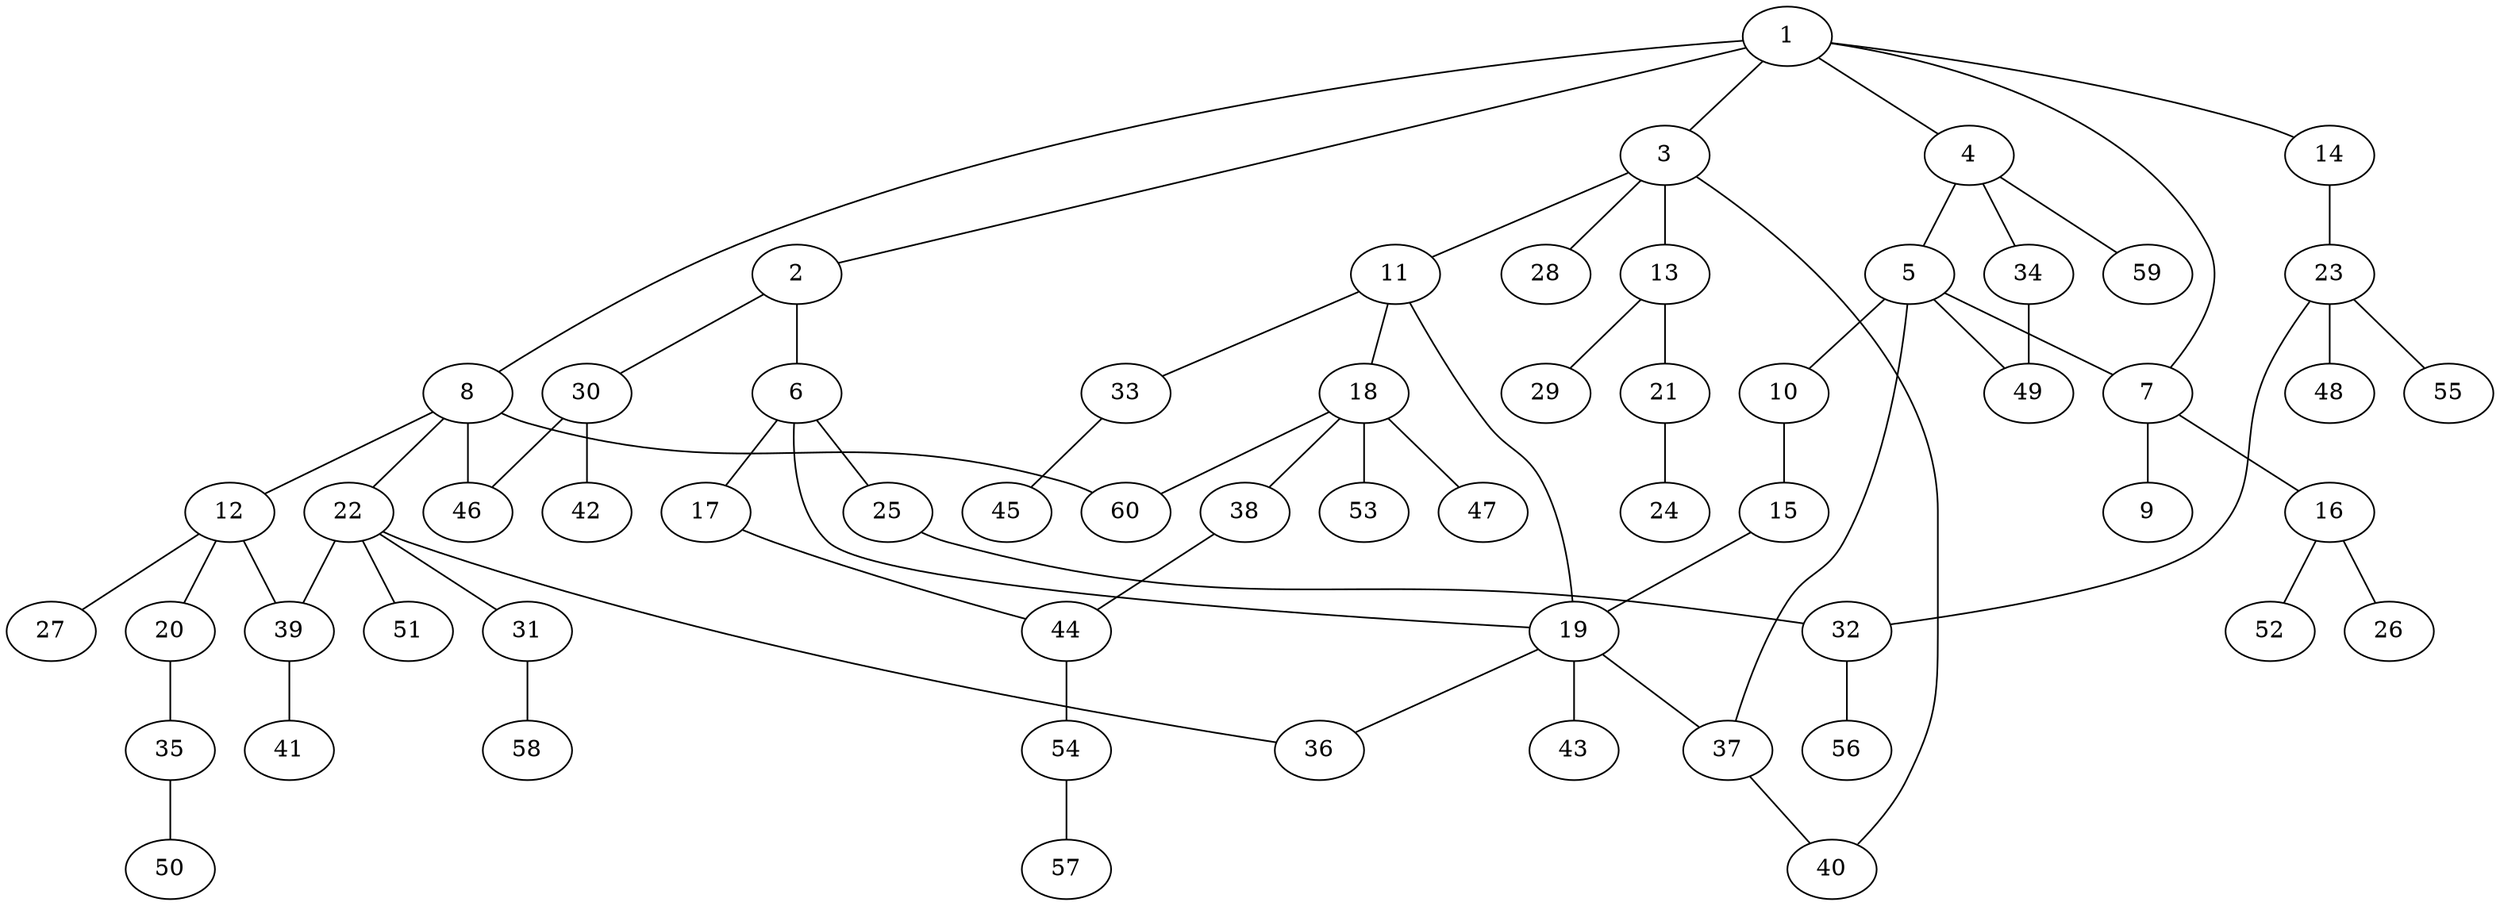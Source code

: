 graph graphname {1--2
1--3
1--4
1--7
1--8
1--14
2--6
2--30
3--11
3--13
3--28
3--40
4--5
4--34
4--59
5--7
5--10
5--37
5--49
6--17
6--19
6--25
7--9
7--16
8--12
8--22
8--46
8--60
10--15
11--18
11--19
11--33
12--20
12--27
12--39
13--21
13--29
14--23
15--19
16--26
16--52
17--44
18--38
18--47
18--53
18--60
19--36
19--37
19--43
20--35
21--24
22--31
22--36
22--39
22--51
23--32
23--48
23--55
25--32
30--42
30--46
31--58
32--56
33--45
34--49
35--50
37--40
38--44
39--41
44--54
54--57
}